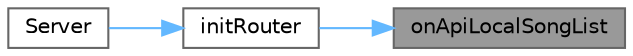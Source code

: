 digraph "onApiLocalSongList"
{
 // LATEX_PDF_SIZE
  bgcolor="transparent";
  edge [fontname=Helvetica,fontsize=10,labelfontname=Helvetica,labelfontsize=10];
  node [fontname=Helvetica,fontsize=10,shape=box,height=0.2,width=0.4];
  rankdir="RL";
  Node1 [id="Node000001",label="onApiLocalSongList",height=0.2,width=0.4,color="gray40", fillcolor="grey60", style="filled", fontcolor="black",tooltip="处理获取本地歌曲列表 API。"];
  Node1 -> Node2 [id="edge1_Node000001_Node000002",dir="back",color="steelblue1",style="solid",tooltip=" "];
  Node2 [id="Node000002",label="initRouter",height=0.2,width=0.4,color="grey40", fillcolor="white", style="filled",URL="$class_server.html#a9408a7ce11fb1150c2e47b983fa3136a",tooltip="初始化路由。"];
  Node2 -> Node3 [id="edge2_Node000002_Node000003",dir="back",color="steelblue1",style="solid",tooltip=" "];
  Node3 [id="Node000003",label="Server",height=0.2,width=0.4,color="grey40", fillcolor="white", style="filled",URL="$class_server.html#af2f1305573ef7939b3e8400354878e0d",tooltip="构造函数。"];
}
